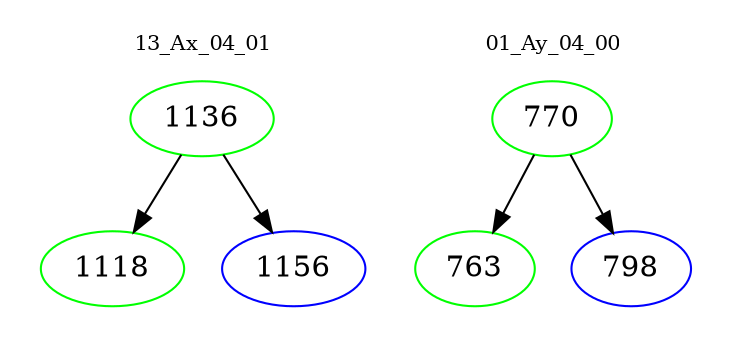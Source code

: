 digraph{
subgraph cluster_0 {
color = white
label = "13_Ax_04_01";
fontsize=10;
T0_1136 [label="1136", color="green"]
T0_1136 -> T0_1118 [color="black"]
T0_1118 [label="1118", color="green"]
T0_1136 -> T0_1156 [color="black"]
T0_1156 [label="1156", color="blue"]
}
subgraph cluster_1 {
color = white
label = "01_Ay_04_00";
fontsize=10;
T1_770 [label="770", color="green"]
T1_770 -> T1_763 [color="black"]
T1_763 [label="763", color="green"]
T1_770 -> T1_798 [color="black"]
T1_798 [label="798", color="blue"]
}
}
